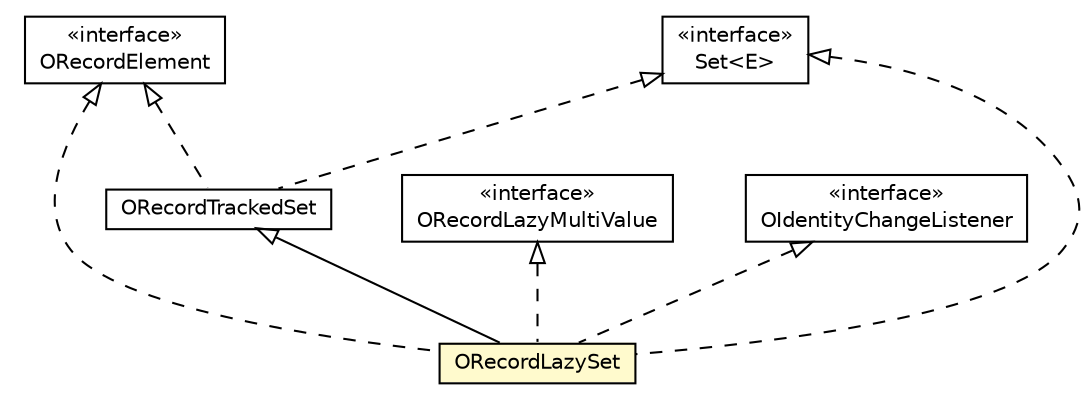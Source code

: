 #!/usr/local/bin/dot
#
# Class diagram 
# Generated by UMLGraph version R5_6-24-gf6e263 (http://www.umlgraph.org/)
#

digraph G {
	edge [fontname="Helvetica",fontsize=10,labelfontname="Helvetica",labelfontsize=10];
	node [fontname="Helvetica",fontsize=10,shape=plaintext];
	nodesep=0.25;
	ranksep=0.5;
	// com.orientechnologies.orient.core.db.record.ORecordTrackedSet
	c5363854 [label=<<table title="com.orientechnologies.orient.core.db.record.ORecordTrackedSet" border="0" cellborder="1" cellspacing="0" cellpadding="2" port="p" href="./ORecordTrackedSet.html">
		<tr><td><table border="0" cellspacing="0" cellpadding="1">
<tr><td align="center" balign="center"> ORecordTrackedSet </td></tr>
		</table></td></tr>
		</table>>, URL="./ORecordTrackedSet.html", fontname="Helvetica", fontcolor="black", fontsize=10.0];
	// com.orientechnologies.orient.core.db.record.ORecordElement
	c5363866 [label=<<table title="com.orientechnologies.orient.core.db.record.ORecordElement" border="0" cellborder="1" cellspacing="0" cellpadding="2" port="p" href="./ORecordElement.html">
		<tr><td><table border="0" cellspacing="0" cellpadding="1">
<tr><td align="center" balign="center"> &#171;interface&#187; </td></tr>
<tr><td align="center" balign="center"> ORecordElement </td></tr>
		</table></td></tr>
		</table>>, URL="./ORecordElement.html", fontname="Helvetica", fontcolor="black", fontsize=10.0];
	// com.orientechnologies.orient.core.db.record.ORecordLazyMultiValue
	c5363873 [label=<<table title="com.orientechnologies.orient.core.db.record.ORecordLazyMultiValue" border="0" cellborder="1" cellspacing="0" cellpadding="2" port="p" href="./ORecordLazyMultiValue.html">
		<tr><td><table border="0" cellspacing="0" cellpadding="1">
<tr><td align="center" balign="center"> &#171;interface&#187; </td></tr>
<tr><td align="center" balign="center"> ORecordLazyMultiValue </td></tr>
		</table></td></tr>
		</table>>, URL="./ORecordLazyMultiValue.html", fontname="Helvetica", fontcolor="black", fontsize=10.0];
	// com.orientechnologies.orient.core.db.record.ORecordLazySet
	c5363880 [label=<<table title="com.orientechnologies.orient.core.db.record.ORecordLazySet" border="0" cellborder="1" cellspacing="0" cellpadding="2" port="p" bgcolor="lemonChiffon" href="./ORecordLazySet.html">
		<tr><td><table border="0" cellspacing="0" cellpadding="1">
<tr><td align="center" balign="center"> ORecordLazySet </td></tr>
		</table></td></tr>
		</table>>, URL="./ORecordLazySet.html", fontname="Helvetica", fontcolor="black", fontsize=10.0];
	// com.orientechnologies.orient.core.record.OIdentityChangeListener
	c5363934 [label=<<table title="com.orientechnologies.orient.core.record.OIdentityChangeListener" border="0" cellborder="1" cellspacing="0" cellpadding="2" port="p" href="../../record/OIdentityChangeListener.html">
		<tr><td><table border="0" cellspacing="0" cellpadding="1">
<tr><td align="center" balign="center"> &#171;interface&#187; </td></tr>
<tr><td align="center" balign="center"> OIdentityChangeListener </td></tr>
		</table></td></tr>
		</table>>, URL="../../record/OIdentityChangeListener.html", fontname="Helvetica", fontcolor="black", fontsize=10.0];
	//com.orientechnologies.orient.core.db.record.ORecordTrackedSet implements java.util.Set<E>
	c5366307:p -> c5363854:p [dir=back,arrowtail=empty,style=dashed];
	//com.orientechnologies.orient.core.db.record.ORecordTrackedSet implements com.orientechnologies.orient.core.db.record.ORecordElement
	c5363866:p -> c5363854:p [dir=back,arrowtail=empty,style=dashed];
	//com.orientechnologies.orient.core.db.record.ORecordLazySet extends com.orientechnologies.orient.core.db.record.ORecordTrackedSet
	c5363854:p -> c5363880:p [dir=back,arrowtail=empty];
	//com.orientechnologies.orient.core.db.record.ORecordLazySet implements java.util.Set<E>
	c5366307:p -> c5363880:p [dir=back,arrowtail=empty,style=dashed];
	//com.orientechnologies.orient.core.db.record.ORecordLazySet implements com.orientechnologies.orient.core.db.record.ORecordLazyMultiValue
	c5363873:p -> c5363880:p [dir=back,arrowtail=empty,style=dashed];
	//com.orientechnologies.orient.core.db.record.ORecordLazySet implements com.orientechnologies.orient.core.db.record.ORecordElement
	c5363866:p -> c5363880:p [dir=back,arrowtail=empty,style=dashed];
	//com.orientechnologies.orient.core.db.record.ORecordLazySet implements com.orientechnologies.orient.core.record.OIdentityChangeListener
	c5363934:p -> c5363880:p [dir=back,arrowtail=empty,style=dashed];
	// java.util.Set<E>
	c5366307 [label=<<table title="java.util.Set" border="0" cellborder="1" cellspacing="0" cellpadding="2" port="p" href="http://java.sun.com/j2se/1.4.2/docs/api/java/util/Set.html">
		<tr><td><table border="0" cellspacing="0" cellpadding="1">
<tr><td align="center" balign="center"> &#171;interface&#187; </td></tr>
<tr><td align="center" balign="center"> Set&lt;E&gt; </td></tr>
		</table></td></tr>
		</table>>, URL="http://java.sun.com/j2se/1.4.2/docs/api/java/util/Set.html", fontname="Helvetica", fontcolor="black", fontsize=10.0];
}

